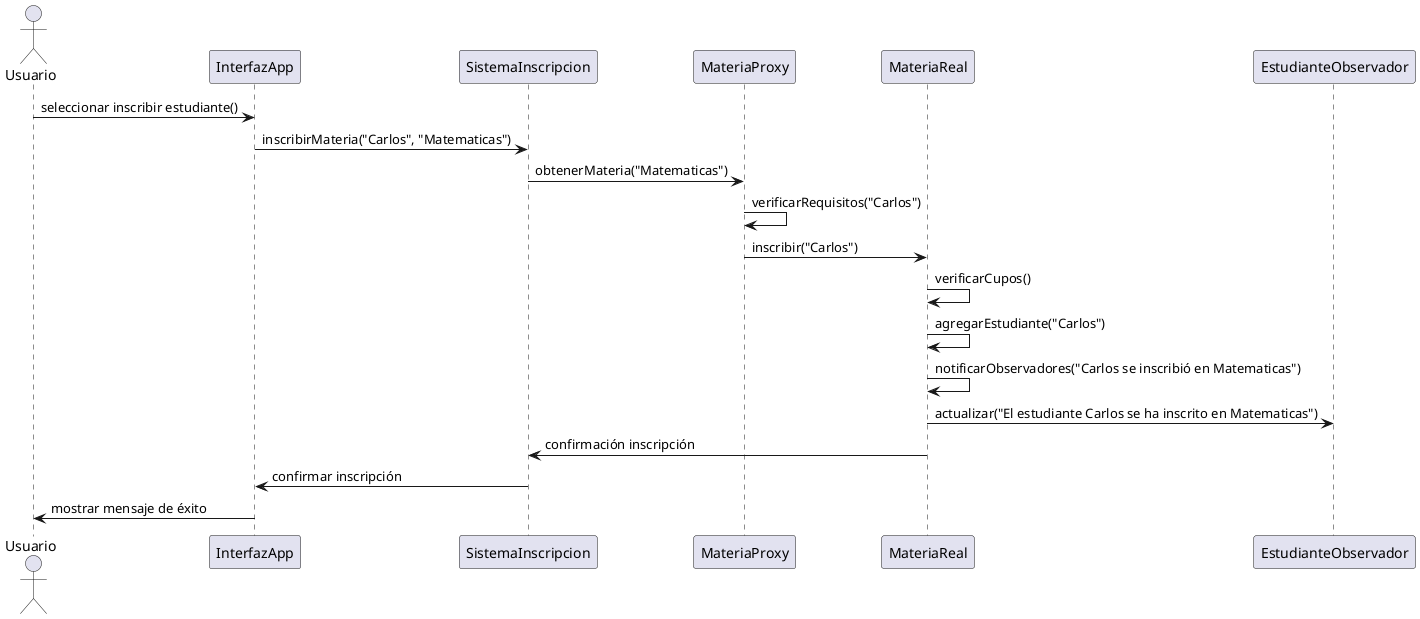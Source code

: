 @startuml
actor Usuario
participant "InterfazApp" as App
participant "SistemaInscripcion" as Sistema
participant "MateriaProxy" as Proxy
participant "MateriaReal" as MateriaReal
participant "EstudianteObservador" as Estudiante

' Usuario selecciona la opción de inscripción
Usuario -> App : seleccionar inscribir estudiante()
App -> Sistema : inscribirMateria("Carlos", "Matematicas")

' Sistema encuentra la materia y delega la inscripción
Sistema -> Proxy : obtenerMateria("Matematicas")
Proxy -> Proxy : verificarRequisitos("Carlos")
Proxy -> MateriaReal : inscribir("Carlos")

' MateriaReal procesa la inscripción
MateriaReal -> MateriaReal : verificarCupos()
MateriaReal -> MateriaReal : agregarEstudiante("Carlos")
MateriaReal -> MateriaReal : notificarObservadores("Carlos se inscribió en Matematicas")

' Materia notifica a los observadores
MateriaReal -> Estudiante : actualizar("El estudiante Carlos se ha inscrito en Matematicas")

' Respuesta al usuario
MateriaReal -> Sistema : confirmación inscripción
Sistema -> App : confirmar inscripción
App -> Usuario : mostrar mensaje de éxito

@enduml